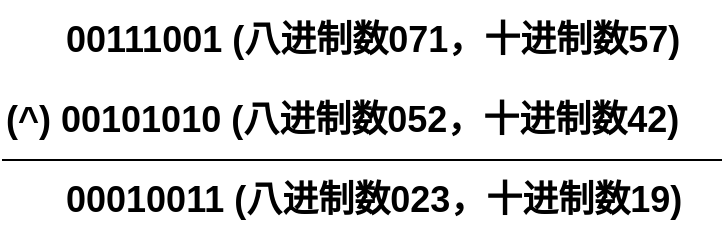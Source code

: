 <mxfile version="14.5.1" type="device"><diagram id="vDTuGfCPbUwZtLfVD3Dq" name="第 1 页"><mxGraphModel dx="946" dy="672" grid="1" gridSize="10" guides="1" tooltips="1" connect="1" arrows="1" fold="1" page="1" pageScale="1" pageWidth="827" pageHeight="1169" math="0" shadow="0"><root><mxCell id="0"/><mxCell id="1" parent="0"/><mxCell id="2lnSp1OBt5Gz6-imRim3-1" value="&lt;b style=&quot;font-size: 18px&quot;&gt;(^) 00101010 (八进制数052&lt;/b&gt;&lt;b style=&quot;font-size: 18px&quot;&gt;，十进制数42&lt;/b&gt;&lt;b style=&quot;font-size: 18px&quot;&gt;)&lt;br&gt;&lt;/b&gt;" style="text;html=1;strokeColor=none;fillColor=none;align=left;verticalAlign=middle;whiteSpace=wrap;rounded=0;" vertex="1" parent="1"><mxGeometry x="80" y="120" width="360" height="40" as="geometry"/></mxCell><mxCell id="2lnSp1OBt5Gz6-imRim3-2" value="&lt;b style=&quot;font-size: 18px&quot;&gt;00111001 (八进制数071，十进制数57)&lt;br&gt;&lt;/b&gt;" style="text;html=1;strokeColor=none;fillColor=none;align=left;verticalAlign=middle;whiteSpace=wrap;rounded=0;" vertex="1" parent="1"><mxGeometry x="110" y="80" width="330" height="40" as="geometry"/></mxCell><mxCell id="2lnSp1OBt5Gz6-imRim3-3" value="" style="endArrow=none;html=1;entryX=1;entryY=0;entryDx=0;entryDy=0;" edge="1" parent="1" target="2lnSp1OBt5Gz6-imRim3-4"><mxGeometry width="50" height="50" relative="1" as="geometry"><mxPoint x="80" y="160" as="sourcePoint"/><mxPoint x="280" y="160" as="targetPoint"/></mxGeometry></mxCell><mxCell id="2lnSp1OBt5Gz6-imRim3-4" value="&lt;b style=&quot;font-size: 18px&quot;&gt;00010011&lt;/b&gt;&lt;b style=&quot;font-size: 18px&quot;&gt;&amp;nbsp;(八进制数023&lt;/b&gt;&lt;b style=&quot;font-size: 18px&quot;&gt;，十进制数19&lt;/b&gt;&lt;b style=&quot;font-size: 18px&quot;&gt;)&lt;br&gt;&lt;/b&gt;" style="text;html=1;strokeColor=none;fillColor=none;align=left;verticalAlign=middle;whiteSpace=wrap;rounded=0;" vertex="1" parent="1"><mxGeometry x="110" y="160" width="330" height="40" as="geometry"/></mxCell></root></mxGraphModel></diagram></mxfile>